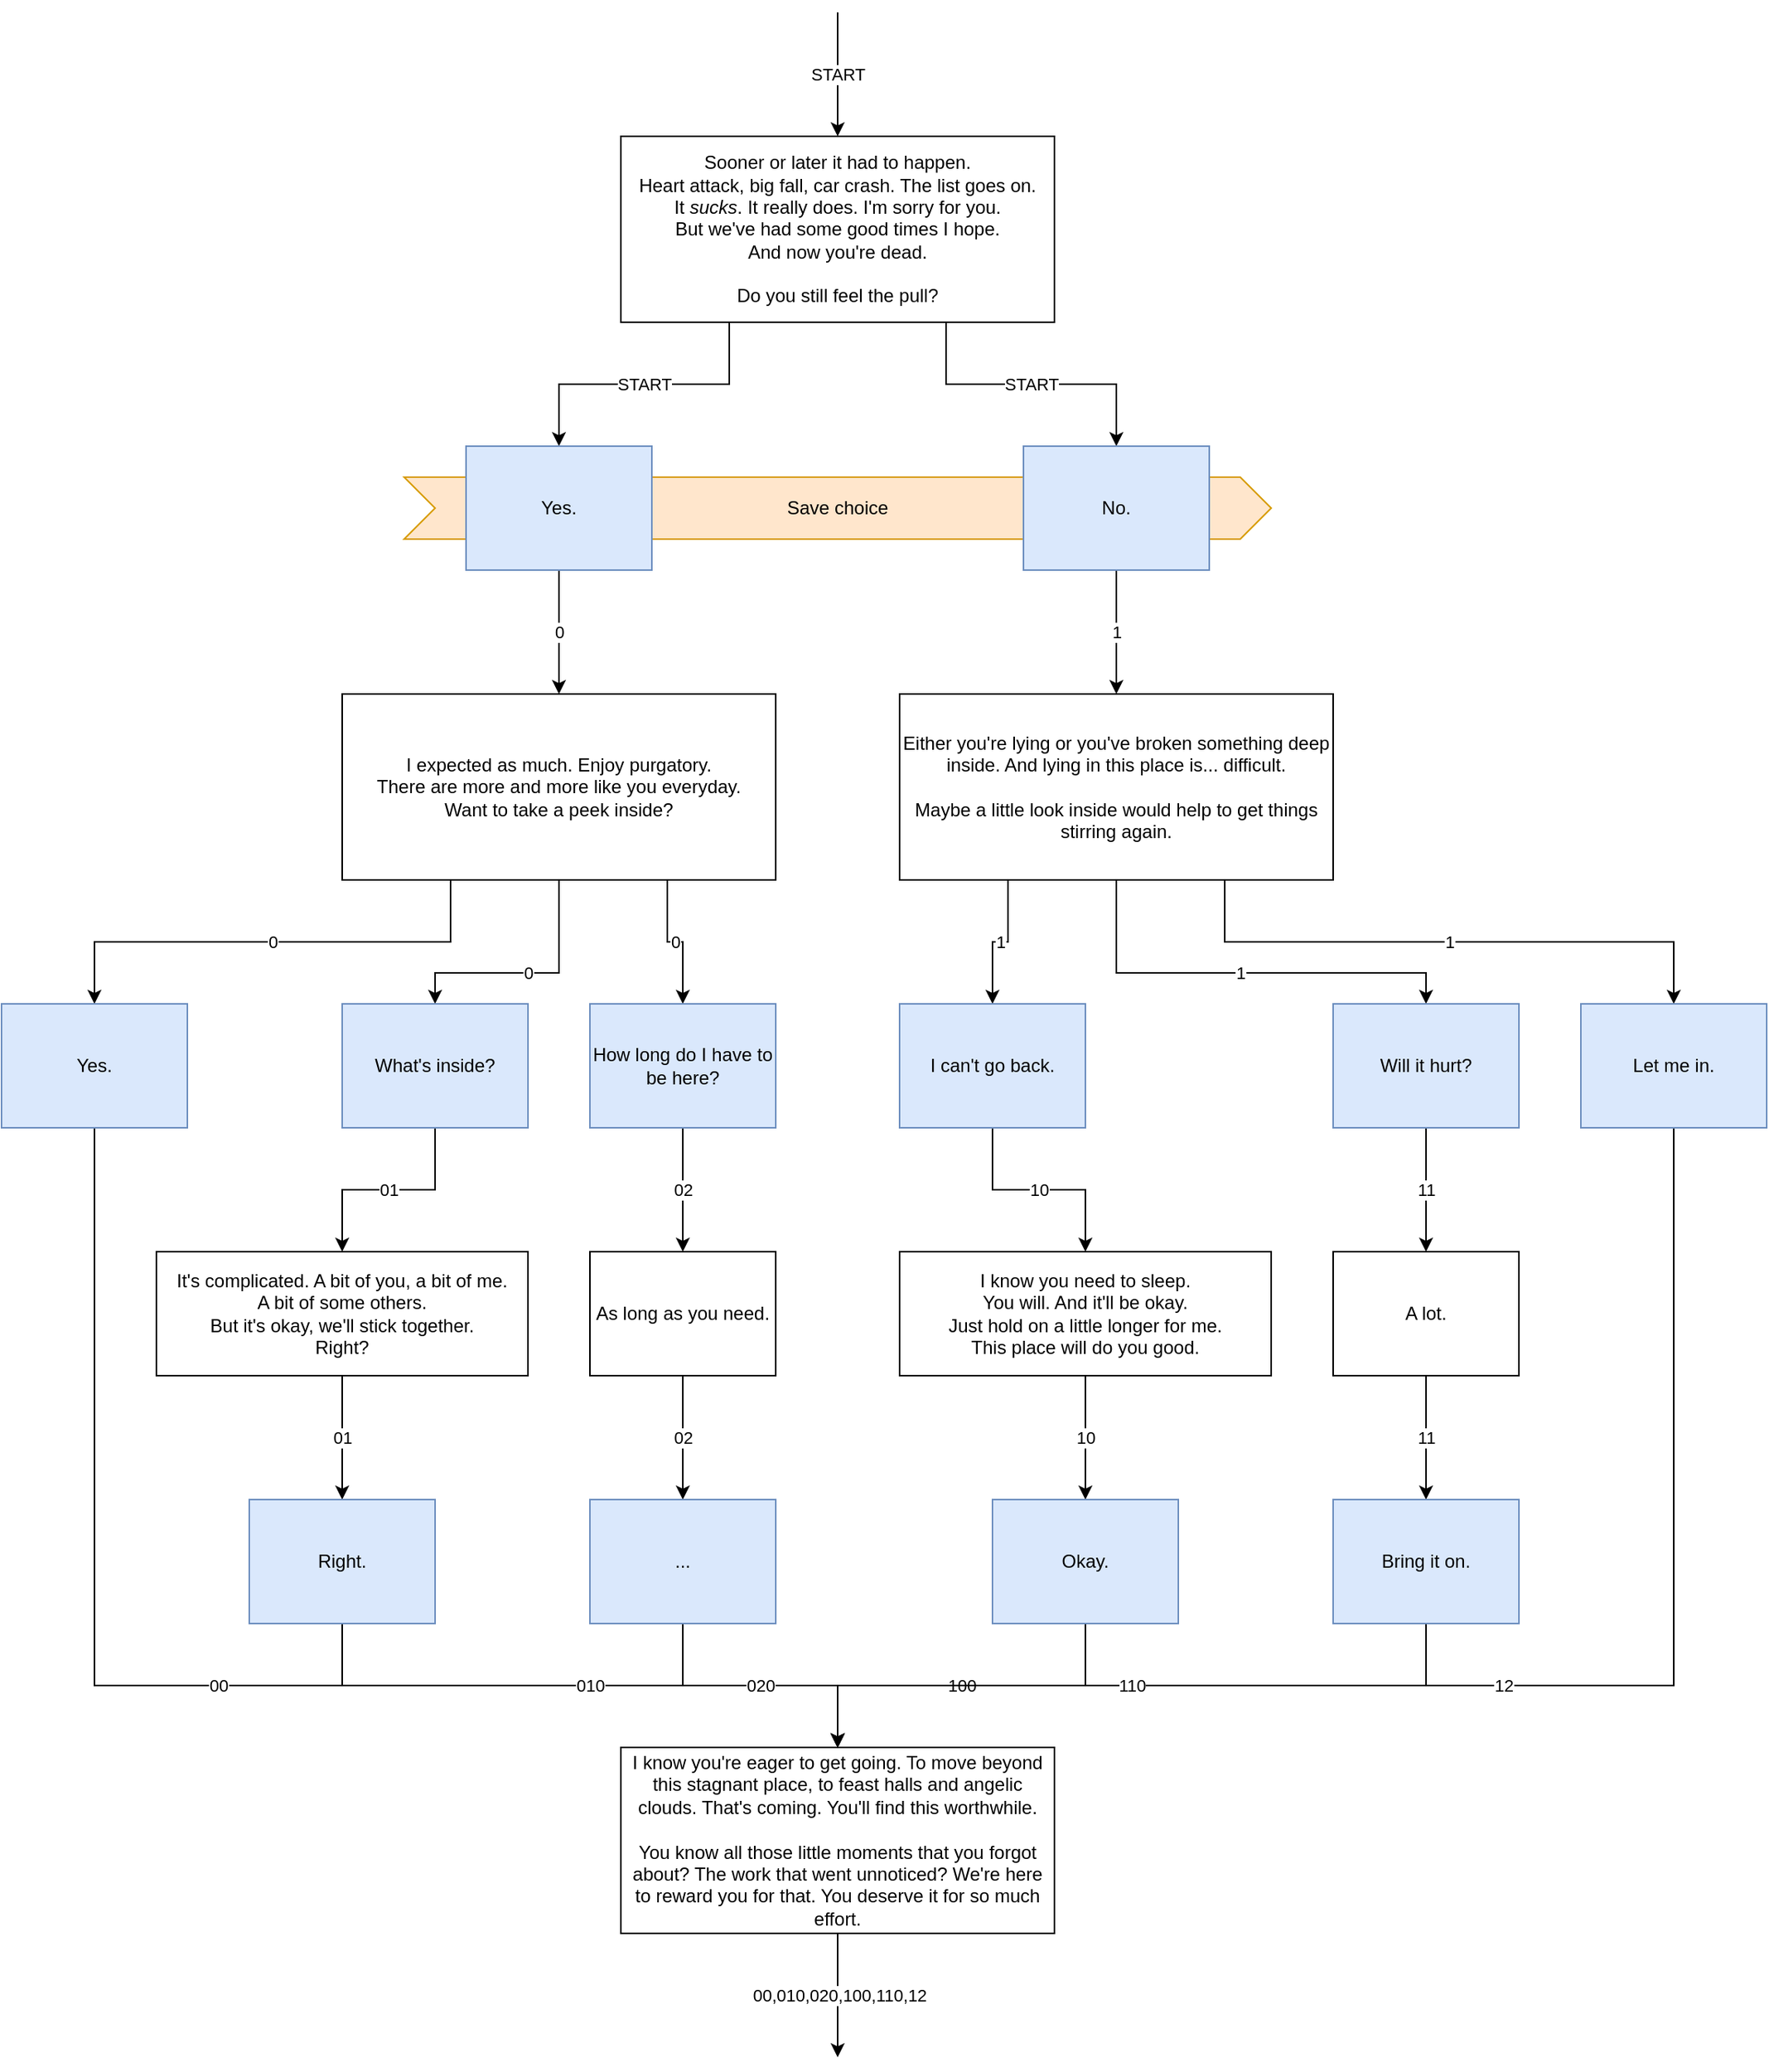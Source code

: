 <mxfile version="20.8.16" type="device"><diagram name="Page-1" id="9EiyZ1BNVSUMSjkSduWT"><mxGraphModel dx="1050" dy="787" grid="1" gridSize="10" guides="1" tooltips="1" connect="1" arrows="1" fold="1" page="1" pageScale="1" pageWidth="800" pageHeight="1000" math="0" shadow="0"><root><mxCell id="0"/><mxCell id="1" parent="0"/><mxCell id="VPzdgXESMptgld31m5rg-24" value="Save choice" style="shape=step;perimeter=stepPerimeter;whiteSpace=wrap;html=1;fixedSize=1;fillColor=#ffe6cc;strokeColor=#d79b00;" parent="1" vertex="1"><mxGeometry x="300" y="340" width="560" height="40" as="geometry"/></mxCell><mxCell id="VPzdgXESMptgld31m5rg-22" value="START" style="edgeStyle=orthogonalEdgeStyle;rounded=0;orthogonalLoop=1;jettySize=auto;html=1;exitX=0.25;exitY=1;exitDx=0;exitDy=0;entryX=0.5;entryY=0;entryDx=0;entryDy=0;" parent="1" source="VPzdgXESMptgld31m5rg-2" target="VPzdgXESMptgld31m5rg-18" edge="1"><mxGeometry relative="1" as="geometry"/></mxCell><mxCell id="VPzdgXESMptgld31m5rg-23" value="START" style="edgeStyle=orthogonalEdgeStyle;rounded=0;orthogonalLoop=1;jettySize=auto;html=1;exitX=0.75;exitY=1;exitDx=0;exitDy=0;" parent="1" source="VPzdgXESMptgld31m5rg-2" target="VPzdgXESMptgld31m5rg-19" edge="1"><mxGeometry relative="1" as="geometry"/></mxCell><mxCell id="xl7qm-KViTJ-K0ZcsDeF-1" value="START" style="edgeStyle=orthogonalEdgeStyle;rounded=0;orthogonalLoop=1;jettySize=auto;html=1;exitX=0.5;exitY=0;exitDx=0;exitDy=0;startArrow=classic;startFill=1;endArrow=none;endFill=0;" parent="1" source="VPzdgXESMptgld31m5rg-2" edge="1"><mxGeometry relative="1" as="geometry"><mxPoint x="580" y="40" as="targetPoint"/></mxGeometry></mxCell><mxCell id="VPzdgXESMptgld31m5rg-2" value="Sooner or later it had to happen.&lt;br&gt;Heart attack, big fall, car crash. The list goes on.&lt;br&gt;It &lt;i&gt;sucks&lt;/i&gt;. It really does. I'm sorry for you.&lt;br&gt;But we've had some good times I hope.&lt;br&gt;And now you're dead.&lt;br&gt;&lt;br&gt;Do you still feel the pull?" style="rounded=0;whiteSpace=wrap;html=1;" parent="1" vertex="1"><mxGeometry x="440" y="120" width="280" height="120" as="geometry"/></mxCell><mxCell id="VPzdgXESMptgld31m5rg-29" value="0" style="edgeStyle=orthogonalEdgeStyle;rounded=0;orthogonalLoop=1;jettySize=auto;html=1;exitX=0.5;exitY=1;exitDx=0;exitDy=0;entryX=0.5;entryY=0;entryDx=0;entryDy=0;" parent="1" source="VPzdgXESMptgld31m5rg-18" target="VPzdgXESMptgld31m5rg-28" edge="1"><mxGeometry relative="1" as="geometry"/></mxCell><mxCell id="VPzdgXESMptgld31m5rg-18" value="Yes." style="rounded=0;whiteSpace=wrap;html=1;fillColor=#dae8fc;strokeColor=#6c8ebf;" parent="1" vertex="1"><mxGeometry x="340" y="320" width="120" height="80" as="geometry"/></mxCell><mxCell id="VPzdgXESMptgld31m5rg-31" value="1" style="edgeStyle=orthogonalEdgeStyle;rounded=0;orthogonalLoop=1;jettySize=auto;html=1;exitX=0.5;exitY=1;exitDx=0;exitDy=0;entryX=0.5;entryY=0;entryDx=0;entryDy=0;" parent="1" source="VPzdgXESMptgld31m5rg-19" target="VPzdgXESMptgld31m5rg-30" edge="1"><mxGeometry relative="1" as="geometry"/></mxCell><mxCell id="VPzdgXESMptgld31m5rg-19" value="No." style="rounded=0;whiteSpace=wrap;html=1;fillColor=#dae8fc;strokeColor=#6c8ebf;" parent="1" vertex="1"><mxGeometry x="700" y="320" width="120" height="80" as="geometry"/></mxCell><mxCell id="VPzdgXESMptgld31m5rg-80" value="0" style="edgeStyle=orthogonalEdgeStyle;rounded=0;orthogonalLoop=1;jettySize=auto;html=1;exitX=0.5;exitY=1;exitDx=0;exitDy=0;entryX=0.5;entryY=0;entryDx=0;entryDy=0;" parent="1" source="VPzdgXESMptgld31m5rg-28" target="VPzdgXESMptgld31m5rg-33" edge="1"><mxGeometry relative="1" as="geometry"><Array as="points"><mxPoint x="400" y="660"/><mxPoint x="320" y="660"/></Array></mxGeometry></mxCell><mxCell id="VPzdgXESMptgld31m5rg-81" value="0" style="edgeStyle=orthogonalEdgeStyle;rounded=0;orthogonalLoop=1;jettySize=auto;html=1;exitX=0.75;exitY=1;exitDx=0;exitDy=0;entryX=0.5;entryY=0;entryDx=0;entryDy=0;" parent="1" source="VPzdgXESMptgld31m5rg-28" target="VPzdgXESMptgld31m5rg-32" edge="1"><mxGeometry relative="1" as="geometry"/></mxCell><mxCell id="VPzdgXESMptgld31m5rg-82" value="0" style="edgeStyle=orthogonalEdgeStyle;rounded=0;orthogonalLoop=1;jettySize=auto;html=1;exitX=0.25;exitY=1;exitDx=0;exitDy=0;entryX=0.5;entryY=0;entryDx=0;entryDy=0;" parent="1" source="VPzdgXESMptgld31m5rg-28" target="VPzdgXESMptgld31m5rg-34" edge="1"><mxGeometry relative="1" as="geometry"/></mxCell><mxCell id="VPzdgXESMptgld31m5rg-28" value="I expected as much. Enjoy purgatory.&lt;br&gt;There are more and more like you everyday.&lt;br&gt;Want to take a peek inside?" style="rounded=0;whiteSpace=wrap;html=1;" parent="1" vertex="1"><mxGeometry x="260" y="480" width="280" height="120" as="geometry"/></mxCell><mxCell id="VPzdgXESMptgld31m5rg-41" value="1" style="edgeStyle=orthogonalEdgeStyle;rounded=0;orthogonalLoop=1;jettySize=auto;html=1;exitX=0.5;exitY=1;exitDx=0;exitDy=0;entryX=0.5;entryY=0;entryDx=0;entryDy=0;" parent="1" source="VPzdgXESMptgld31m5rg-30" target="VPzdgXESMptgld31m5rg-39" edge="1"><mxGeometry relative="1" as="geometry"><Array as="points"><mxPoint x="760" y="660"/><mxPoint x="960" y="660"/></Array></mxGeometry></mxCell><mxCell id="VPzdgXESMptgld31m5rg-42" value="1" style="edgeStyle=orthogonalEdgeStyle;rounded=0;orthogonalLoop=1;jettySize=auto;html=1;exitX=0.25;exitY=1;exitDx=0;exitDy=0;entryX=0.5;entryY=0;entryDx=0;entryDy=0;" parent="1" source="VPzdgXESMptgld31m5rg-30" target="VPzdgXESMptgld31m5rg-38" edge="1"><mxGeometry relative="1" as="geometry"/></mxCell><mxCell id="VPzdgXESMptgld31m5rg-43" value="1" style="edgeStyle=orthogonalEdgeStyle;rounded=0;orthogonalLoop=1;jettySize=auto;html=1;exitX=0.75;exitY=1;exitDx=0;exitDy=0;entryX=0.5;entryY=0;entryDx=0;entryDy=0;" parent="1" source="VPzdgXESMptgld31m5rg-30" target="VPzdgXESMptgld31m5rg-40" edge="1"><mxGeometry relative="1" as="geometry"/></mxCell><mxCell id="VPzdgXESMptgld31m5rg-30" value="Either you're lying or you've broken something deep inside. And lying in this place is... difficult.&lt;br&gt;&lt;br&gt;Maybe a little look inside would help to get things stirring again." style="rounded=0;whiteSpace=wrap;html=1;" parent="1" vertex="1"><mxGeometry x="620" y="480" width="280" height="120" as="geometry"/></mxCell><mxCell id="VPzdgXESMptgld31m5rg-53" value="02" style="edgeStyle=orthogonalEdgeStyle;rounded=0;orthogonalLoop=1;jettySize=auto;html=1;exitX=0.5;exitY=1;exitDx=0;exitDy=0;entryX=0.5;entryY=0;entryDx=0;entryDy=0;" parent="1" source="VPzdgXESMptgld31m5rg-32" target="VPzdgXESMptgld31m5rg-50" edge="1"><mxGeometry relative="1" as="geometry"/></mxCell><mxCell id="VPzdgXESMptgld31m5rg-32" value="How long do I have to be here?" style="rounded=0;whiteSpace=wrap;html=1;fillColor=#dae8fc;strokeColor=#6c8ebf;" parent="1" vertex="1"><mxGeometry x="420" y="680" width="120" height="80" as="geometry"/></mxCell><mxCell id="VPzdgXESMptgld31m5rg-47" value="01" style="edgeStyle=orthogonalEdgeStyle;rounded=0;orthogonalLoop=1;jettySize=auto;html=1;exitX=0.5;exitY=1;exitDx=0;exitDy=0;entryX=0.5;entryY=0;entryDx=0;entryDy=0;" parent="1" source="VPzdgXESMptgld31m5rg-33" target="VPzdgXESMptgld31m5rg-46" edge="1"><mxGeometry relative="1" as="geometry"/></mxCell><mxCell id="VPzdgXESMptgld31m5rg-33" value="What's inside?" style="rounded=0;whiteSpace=wrap;html=1;fillColor=#dae8fc;strokeColor=#6c8ebf;" parent="1" vertex="1"><mxGeometry x="260" y="680" width="120" height="80" as="geometry"/></mxCell><mxCell id="w8FMsL1UKpID1jj7GKKx-3" value="00" style="edgeStyle=orthogonalEdgeStyle;rounded=0;orthogonalLoop=1;jettySize=auto;html=1;exitX=0.5;exitY=1;exitDx=0;exitDy=0;entryX=0.5;entryY=0;entryDx=0;entryDy=0;" parent="1" source="VPzdgXESMptgld31m5rg-34" target="w8FMsL1UKpID1jj7GKKx-1" edge="1"><mxGeometry relative="1" as="geometry"><Array as="points"><mxPoint x="100" y="1120"/><mxPoint x="580" y="1120"/></Array></mxGeometry></mxCell><mxCell id="VPzdgXESMptgld31m5rg-34" value="Yes." style="rounded=0;whiteSpace=wrap;html=1;fillColor=#dae8fc;strokeColor=#6c8ebf;" parent="1" vertex="1"><mxGeometry x="40" y="680" width="120" height="80" as="geometry"/></mxCell><mxCell id="VPzdgXESMptgld31m5rg-57" value="10" style="edgeStyle=orthogonalEdgeStyle;rounded=0;orthogonalLoop=1;jettySize=auto;html=1;exitX=0.5;exitY=1;exitDx=0;exitDy=0;entryX=0.5;entryY=0;entryDx=0;entryDy=0;" parent="1" source="VPzdgXESMptgld31m5rg-38" target="VPzdgXESMptgld31m5rg-56" edge="1"><mxGeometry relative="1" as="geometry"/></mxCell><mxCell id="VPzdgXESMptgld31m5rg-38" value="I can't go back." style="rounded=0;whiteSpace=wrap;html=1;fillColor=#dae8fc;strokeColor=#6c8ebf;" parent="1" vertex="1"><mxGeometry x="620" y="680" width="120" height="80" as="geometry"/></mxCell><mxCell id="VPzdgXESMptgld31m5rg-61" value="11" style="edgeStyle=orthogonalEdgeStyle;rounded=0;orthogonalLoop=1;jettySize=auto;html=1;exitX=0.5;exitY=1;exitDx=0;exitDy=0;entryX=0.5;entryY=0;entryDx=0;entryDy=0;" parent="1" source="VPzdgXESMptgld31m5rg-39" target="VPzdgXESMptgld31m5rg-60" edge="1"><mxGeometry relative="1" as="geometry"/></mxCell><mxCell id="VPzdgXESMptgld31m5rg-39" value="Will it hurt?" style="rounded=0;whiteSpace=wrap;html=1;fillColor=#dae8fc;strokeColor=#6c8ebf;" parent="1" vertex="1"><mxGeometry x="900" y="680" width="120" height="80" as="geometry"/></mxCell><mxCell id="w8FMsL1UKpID1jj7GKKx-10" value="12" style="edgeStyle=orthogonalEdgeStyle;rounded=0;orthogonalLoop=1;jettySize=auto;html=1;exitX=0.5;exitY=1;exitDx=0;exitDy=0;entryX=0.5;entryY=0;entryDx=0;entryDy=0;" parent="1" source="VPzdgXESMptgld31m5rg-40" target="w8FMsL1UKpID1jj7GKKx-1" edge="1"><mxGeometry relative="1" as="geometry"><Array as="points"><mxPoint x="1120" y="1120"/><mxPoint x="580" y="1120"/></Array></mxGeometry></mxCell><mxCell id="VPzdgXESMptgld31m5rg-40" value="Let me in." style="rounded=0;whiteSpace=wrap;html=1;fillColor=#dae8fc;strokeColor=#6c8ebf;" parent="1" vertex="1"><mxGeometry x="1060" y="680" width="120" height="80" as="geometry"/></mxCell><mxCell id="VPzdgXESMptgld31m5rg-49" value="01" style="edgeStyle=orthogonalEdgeStyle;rounded=0;orthogonalLoop=1;jettySize=auto;html=1;exitX=0.5;exitY=1;exitDx=0;exitDy=0;entryX=0.5;entryY=0;entryDx=0;entryDy=0;" parent="1" source="VPzdgXESMptgld31m5rg-46" target="VPzdgXESMptgld31m5rg-48" edge="1"><mxGeometry relative="1" as="geometry"/></mxCell><mxCell id="VPzdgXESMptgld31m5rg-46" value="It's complicated. A bit of you, a bit of me.&lt;br&gt;A bit of some others.&lt;br&gt;But it's okay, we'll stick together.&lt;br&gt;Right?" style="rounded=0;whiteSpace=wrap;html=1;" parent="1" vertex="1"><mxGeometry x="140" y="840" width="240" height="80" as="geometry"/></mxCell><mxCell id="w8FMsL1UKpID1jj7GKKx-5" value="010" style="edgeStyle=orthogonalEdgeStyle;rounded=0;orthogonalLoop=1;jettySize=auto;html=1;exitX=0.5;exitY=1;exitDx=0;exitDy=0;entryX=0.5;entryY=0;entryDx=0;entryDy=0;" parent="1" source="VPzdgXESMptgld31m5rg-48" target="w8FMsL1UKpID1jj7GKKx-1" edge="1"><mxGeometry relative="1" as="geometry"/></mxCell><mxCell id="VPzdgXESMptgld31m5rg-48" value="Right." style="rounded=0;whiteSpace=wrap;html=1;fillColor=#dae8fc;strokeColor=#6c8ebf;" parent="1" vertex="1"><mxGeometry x="200" y="1000" width="120" height="80" as="geometry"/></mxCell><mxCell id="VPzdgXESMptgld31m5rg-52" value="02" style="edgeStyle=orthogonalEdgeStyle;rounded=0;orthogonalLoop=1;jettySize=auto;html=1;exitX=0.5;exitY=1;exitDx=0;exitDy=0;entryX=0.5;entryY=0;entryDx=0;entryDy=0;" parent="1" source="VPzdgXESMptgld31m5rg-50" target="VPzdgXESMptgld31m5rg-51" edge="1"><mxGeometry relative="1" as="geometry"/></mxCell><mxCell id="VPzdgXESMptgld31m5rg-50" value="As long as you need." style="rounded=0;whiteSpace=wrap;html=1;" parent="1" vertex="1"><mxGeometry x="420" y="840" width="120" height="80" as="geometry"/></mxCell><mxCell id="w8FMsL1UKpID1jj7GKKx-12" value="020" style="edgeStyle=orthogonalEdgeStyle;rounded=0;orthogonalLoop=1;jettySize=auto;html=1;exitX=0.5;exitY=1;exitDx=0;exitDy=0;entryX=0.5;entryY=0;entryDx=0;entryDy=0;" parent="1" source="VPzdgXESMptgld31m5rg-51" target="w8FMsL1UKpID1jj7GKKx-1" edge="1"><mxGeometry relative="1" as="geometry"/></mxCell><mxCell id="VPzdgXESMptgld31m5rg-51" value="..." style="rounded=0;whiteSpace=wrap;html=1;fillColor=#dae8fc;strokeColor=#6c8ebf;" parent="1" vertex="1"><mxGeometry x="420" y="1000" width="120" height="80" as="geometry"/></mxCell><mxCell id="VPzdgXESMptgld31m5rg-59" value="10" style="edgeStyle=orthogonalEdgeStyle;rounded=0;orthogonalLoop=1;jettySize=auto;html=1;exitX=0.5;exitY=1;exitDx=0;exitDy=0;entryX=0.5;entryY=0;entryDx=0;entryDy=0;" parent="1" source="VPzdgXESMptgld31m5rg-56" target="VPzdgXESMptgld31m5rg-58" edge="1"><mxGeometry relative="1" as="geometry"/></mxCell><mxCell id="VPzdgXESMptgld31m5rg-56" value="I know you need to sleep.&lt;br&gt;You will. And it'll be okay.&lt;br&gt;Just hold on a little longer for me.&lt;br&gt;This place will do you good." style="rounded=0;whiteSpace=wrap;html=1;" parent="1" vertex="1"><mxGeometry x="620" y="840" width="240" height="80" as="geometry"/></mxCell><mxCell id="w8FMsL1UKpID1jj7GKKx-7" value="100" style="edgeStyle=orthogonalEdgeStyle;rounded=0;orthogonalLoop=1;jettySize=auto;html=1;exitX=0.5;exitY=1;exitDx=0;exitDy=0;entryX=0.5;entryY=0;entryDx=0;entryDy=0;" parent="1" source="VPzdgXESMptgld31m5rg-58" target="w8FMsL1UKpID1jj7GKKx-1" edge="1"><mxGeometry relative="1" as="geometry"/></mxCell><mxCell id="VPzdgXESMptgld31m5rg-58" value="Okay." style="rounded=0;whiteSpace=wrap;html=1;fillColor=#dae8fc;strokeColor=#6c8ebf;" parent="1" vertex="1"><mxGeometry x="680" y="1000" width="120" height="80" as="geometry"/></mxCell><mxCell id="VPzdgXESMptgld31m5rg-63" value="11" style="edgeStyle=orthogonalEdgeStyle;rounded=0;orthogonalLoop=1;jettySize=auto;html=1;exitX=0.5;exitY=1;exitDx=0;exitDy=0;entryX=0.5;entryY=0;entryDx=0;entryDy=0;" parent="1" source="VPzdgXESMptgld31m5rg-60" target="VPzdgXESMptgld31m5rg-62" edge="1"><mxGeometry relative="1" as="geometry"/></mxCell><mxCell id="VPzdgXESMptgld31m5rg-60" value="A lot." style="rounded=0;whiteSpace=wrap;html=1;" parent="1" vertex="1"><mxGeometry x="900" y="840" width="120" height="80" as="geometry"/></mxCell><mxCell id="w8FMsL1UKpID1jj7GKKx-11" value="110" style="edgeStyle=orthogonalEdgeStyle;rounded=0;orthogonalLoop=1;jettySize=auto;html=1;exitX=0.5;exitY=1;exitDx=0;exitDy=0;entryX=0.5;entryY=0;entryDx=0;entryDy=0;" parent="1" source="VPzdgXESMptgld31m5rg-62" target="w8FMsL1UKpID1jj7GKKx-1" edge="1"><mxGeometry relative="1" as="geometry"/></mxCell><mxCell id="VPzdgXESMptgld31m5rg-62" value="Bring it on." style="rounded=0;whiteSpace=wrap;html=1;fillColor=#dae8fc;strokeColor=#6c8ebf;" parent="1" vertex="1"><mxGeometry x="900" y="1000" width="120" height="80" as="geometry"/></mxCell><mxCell id="xl7qm-KViTJ-K0ZcsDeF-2" value="00,010,020,100,110,12" style="edgeStyle=orthogonalEdgeStyle;rounded=0;orthogonalLoop=1;jettySize=auto;html=1;exitX=0.5;exitY=1;exitDx=0;exitDy=0;startArrow=none;startFill=0;endArrow=classic;endFill=1;" parent="1" source="w8FMsL1UKpID1jj7GKKx-1" edge="1"><mxGeometry relative="1" as="geometry"><mxPoint x="580" y="1360" as="targetPoint"/></mxGeometry></mxCell><mxCell id="w8FMsL1UKpID1jj7GKKx-1" value="I know you're eager to get going. To move beyond this stagnant place, to feast halls and angelic clouds. That's coming. You'll find this worthwhile.&lt;br&gt;&lt;br&gt;You know all those little moments that you forgot about? The work that went unnoticed? We're here to reward you for that. You deserve it for so much effort." style="rounded=0;whiteSpace=wrap;html=1;" parent="1" vertex="1"><mxGeometry x="440" y="1160" width="280" height="120" as="geometry"/></mxCell></root></mxGraphModel></diagram></mxfile>
